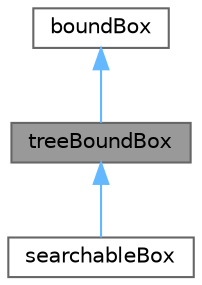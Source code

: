digraph "treeBoundBox"
{
 // LATEX_PDF_SIZE
  bgcolor="transparent";
  edge [fontname=Helvetica,fontsize=10,labelfontname=Helvetica,labelfontsize=10];
  node [fontname=Helvetica,fontsize=10,shape=box,height=0.2,width=0.4];
  Node1 [id="Node000001",label="treeBoundBox",height=0.2,width=0.4,color="gray40", fillcolor="grey60", style="filled", fontcolor="black",tooltip="Standard boundBox with extra functionality for use in octree."];
  Node2 -> Node1 [id="edge1_Node000001_Node000002",dir="back",color="steelblue1",style="solid",tooltip=" "];
  Node2 [id="Node000002",label="boundBox",height=0.2,width=0.4,color="gray40", fillcolor="white", style="filled",URL="$classFoam_1_1boundBox.html",tooltip="A bounding box defined in terms of min/max extrema points."];
  Node1 -> Node3 [id="edge2_Node000001_Node000003",dir="back",color="steelblue1",style="solid",tooltip=" "];
  Node3 [id="Node000003",label="searchableBox",height=0.2,width=0.4,color="gray40", fillcolor="white", style="filled",URL="$classFoam_1_1searchableBox.html",tooltip="Searching on bounding box."];
}
